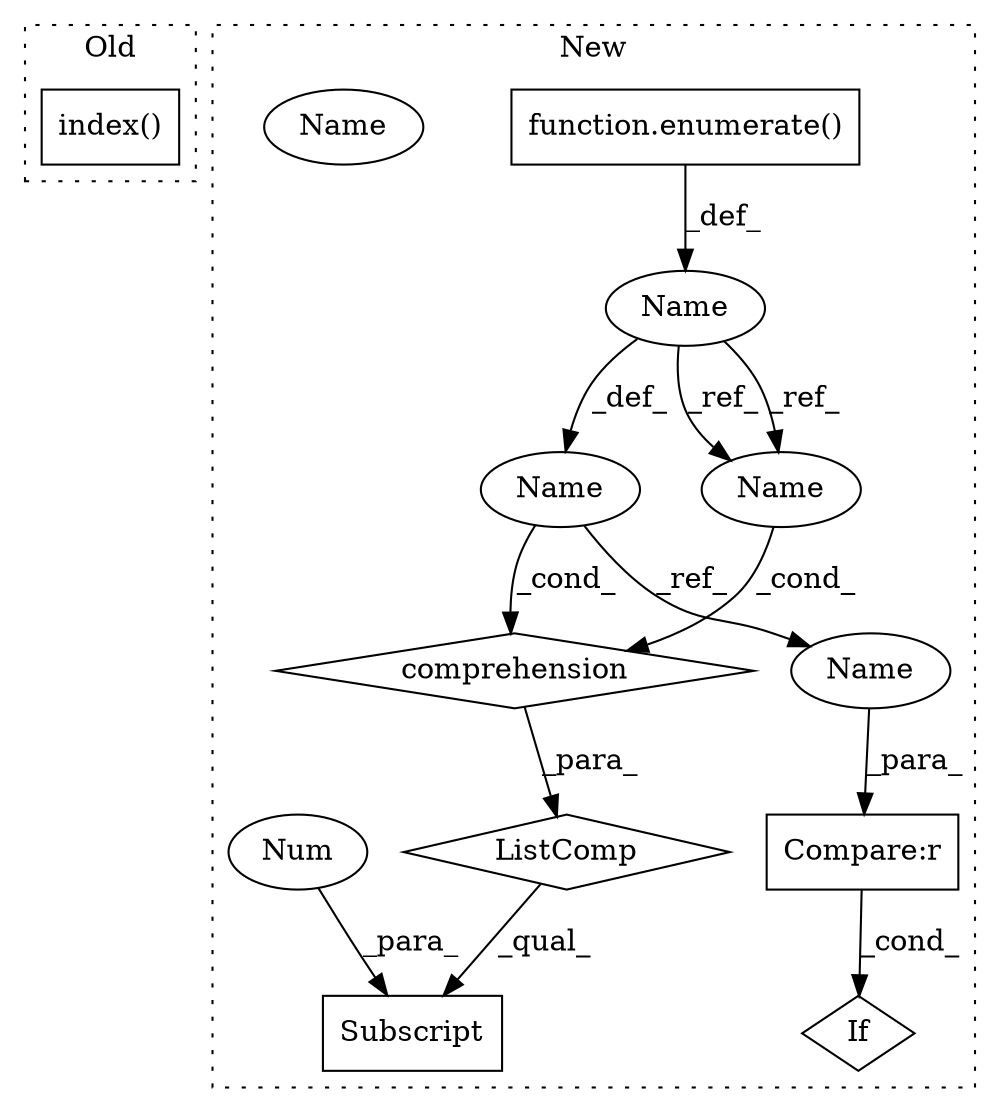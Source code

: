 digraph G {
subgraph cluster0 {
1 [label="index()" a="75" s="2185,2238" l="18,1" shape="box"];
label = "Old";
style="dotted";
}
subgraph cluster1 {
2 [label="function.enumerate()" a="75" s="1856,1877" l="10,1" shape="box"];
3 [label="comprehension" a="45" s="1845" l="3" shape="diamond"];
4 [label="If" a="96" s="1882" l="16" shape="diamond"];
5 [label="Subscript" a="63" s="2438,0" l="18,0" shape="box"];
6 [label="Num" a="76" s="2454" l="1" shape="ellipse"];
7 [label="ListComp" a="106" s="1842" l="57" shape="diamond"];
8 [label="Name" a="87" s="1849" l="1" shape="ellipse"];
9 [label="Name" a="87" s="1843" l="1" shape="ellipse"];
10 [label="Compare:r" a="40" s="1882" l="16" shape="box"];
11 [label="Name" a="87" s="1851" l="1" shape="ellipse"];
12 [label="Name" a="87" s="1843" l="1" shape="ellipse"];
13 [label="Name" a="87" s="1882" l="1" shape="ellipse"];
label = "New";
style="dotted";
}
2 -> 8 [label="_def_"];
3 -> 7 [label="_para_"];
6 -> 5 [label="_para_"];
7 -> 5 [label="_qual_"];
8 -> 12 [label="_ref_"];
8 -> 12 [label="_ref_"];
8 -> 11 [label="_def_"];
10 -> 4 [label="_cond_"];
11 -> 13 [label="_ref_"];
11 -> 3 [label="_cond_"];
12 -> 3 [label="_cond_"];
13 -> 10 [label="_para_"];
}